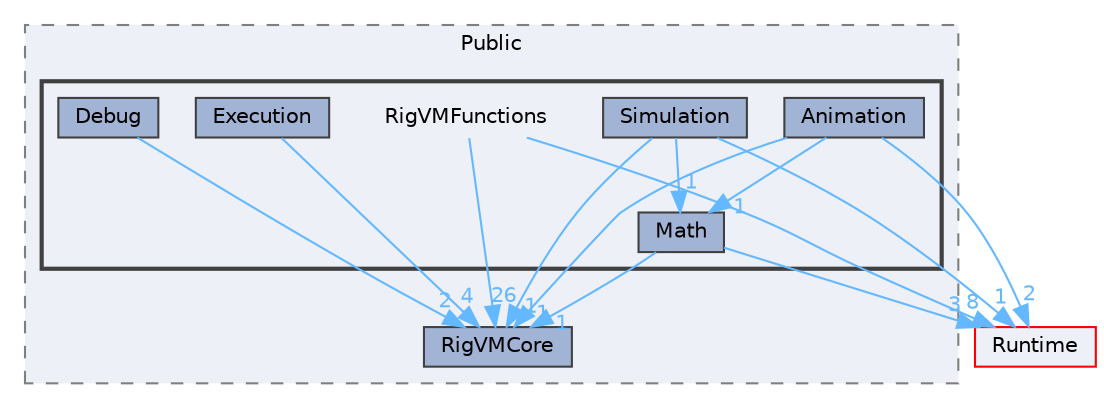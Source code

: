 digraph "RigVMFunctions"
{
 // INTERACTIVE_SVG=YES
 // LATEX_PDF_SIZE
  bgcolor="transparent";
  edge [fontname=Helvetica,fontsize=10,labelfontname=Helvetica,labelfontsize=10];
  node [fontname=Helvetica,fontsize=10,shape=box,height=0.2,width=0.4];
  compound=true
  subgraph clusterdir_f7a2f873ff7ef1987ccb9ca684c197d3 {
    graph [ bgcolor="#edf0f7", pencolor="grey50", label="Public", fontname=Helvetica,fontsize=10 style="filled,dashed", URL="dir_f7a2f873ff7ef1987ccb9ca684c197d3.html",tooltip=""]
  dir_0c92e88e414b6b43407e8a5cc0feb0c2 [label="RigVMCore", fillcolor="#a2b4d6", color="grey25", style="filled", URL="dir_0c92e88e414b6b43407e8a5cc0feb0c2.html",tooltip=""];
  subgraph clusterdir_2ea3c46b37758ecbfb4981bd7f3dbc1d {
    graph [ bgcolor="#edf0f7", pencolor="grey25", label="", fontname=Helvetica,fontsize=10 style="filled,bold", URL="dir_2ea3c46b37758ecbfb4981bd7f3dbc1d.html",tooltip=""]
    dir_2ea3c46b37758ecbfb4981bd7f3dbc1d [shape=plaintext, label="RigVMFunctions"];
  dir_073c11bebe8255ee6fa62ef790ed9d40 [label="Animation", fillcolor="#a2b4d6", color="grey25", style="filled", URL="dir_073c11bebe8255ee6fa62ef790ed9d40.html",tooltip=""];
  dir_e2be2e0ef6cfcb33c9f83754e882f2ec [label="Debug", fillcolor="#a2b4d6", color="grey25", style="filled", URL="dir_e2be2e0ef6cfcb33c9f83754e882f2ec.html",tooltip=""];
  dir_aad45b6dad57126b8eb18ee009592e67 [label="Execution", fillcolor="#a2b4d6", color="grey25", style="filled", URL="dir_aad45b6dad57126b8eb18ee009592e67.html",tooltip=""];
  dir_c690e6b3fadbe6b07cc301864367859b [label="Math", fillcolor="#a2b4d6", color="grey25", style="filled", URL="dir_c690e6b3fadbe6b07cc301864367859b.html",tooltip=""];
  dir_822f4c86ccb1f72c288685924964f15c [label="Simulation", fillcolor="#a2b4d6", color="grey25", style="filled", URL="dir_822f4c86ccb1f72c288685924964f15c.html",tooltip=""];
  }
  }
  dir_7536b172fbd480bfd146a1b1acd6856b [label="Runtime", fillcolor="#edf0f7", color="red", style="filled", URL="dir_7536b172fbd480bfd146a1b1acd6856b.html",tooltip=""];
  dir_2ea3c46b37758ecbfb4981bd7f3dbc1d->dir_0c92e88e414b6b43407e8a5cc0feb0c2 [headlabel="26", labeldistance=1.5 headhref="dir_000977_000974.html" href="dir_000977_000974.html" color="steelblue1" fontcolor="steelblue1"];
  dir_2ea3c46b37758ecbfb4981bd7f3dbc1d->dir_7536b172fbd480bfd146a1b1acd6856b [headlabel="8", labeldistance=1.5 headhref="dir_000977_000984.html" href="dir_000977_000984.html" color="steelblue1" fontcolor="steelblue1"];
  dir_073c11bebe8255ee6fa62ef790ed9d40->dir_0c92e88e414b6b43407e8a5cc0feb0c2 [headlabel="1", labeldistance=1.5 headhref="dir_000031_000974.html" href="dir_000031_000974.html" color="steelblue1" fontcolor="steelblue1"];
  dir_073c11bebe8255ee6fa62ef790ed9d40->dir_7536b172fbd480bfd146a1b1acd6856b [headlabel="2", labeldistance=1.5 headhref="dir_000031_000984.html" href="dir_000031_000984.html" color="steelblue1" fontcolor="steelblue1"];
  dir_073c11bebe8255ee6fa62ef790ed9d40->dir_c690e6b3fadbe6b07cc301864367859b [headlabel="1", labeldistance=1.5 headhref="dir_000031_000607.html" href="dir_000031_000607.html" color="steelblue1" fontcolor="steelblue1"];
  dir_e2be2e0ef6cfcb33c9f83754e882f2ec->dir_0c92e88e414b6b43407e8a5cc0feb0c2 [headlabel="2", labeldistance=1.5 headhref="dir_000298_000974.html" href="dir_000298_000974.html" color="steelblue1" fontcolor="steelblue1"];
  dir_aad45b6dad57126b8eb18ee009592e67->dir_0c92e88e414b6b43407e8a5cc0feb0c2 [headlabel="4", labeldistance=1.5 headhref="dir_000378_000974.html" href="dir_000378_000974.html" color="steelblue1" fontcolor="steelblue1"];
  dir_c690e6b3fadbe6b07cc301864367859b->dir_0c92e88e414b6b43407e8a5cc0feb0c2 [headlabel="1", labeldistance=1.5 headhref="dir_000607_000974.html" href="dir_000607_000974.html" color="steelblue1" fontcolor="steelblue1"];
  dir_c690e6b3fadbe6b07cc301864367859b->dir_7536b172fbd480bfd146a1b1acd6856b [headlabel="3", labeldistance=1.5 headhref="dir_000607_000984.html" href="dir_000607_000984.html" color="steelblue1" fontcolor="steelblue1"];
  dir_822f4c86ccb1f72c288685924964f15c->dir_0c92e88e414b6b43407e8a5cc0feb0c2 [headlabel="1", labeldistance=1.5 headhref="dir_001037_000974.html" href="dir_001037_000974.html" color="steelblue1" fontcolor="steelblue1"];
  dir_822f4c86ccb1f72c288685924964f15c->dir_7536b172fbd480bfd146a1b1acd6856b [headlabel="1", labeldistance=1.5 headhref="dir_001037_000984.html" href="dir_001037_000984.html" color="steelblue1" fontcolor="steelblue1"];
  dir_822f4c86ccb1f72c288685924964f15c->dir_c690e6b3fadbe6b07cc301864367859b [headlabel="1", labeldistance=1.5 headhref="dir_001037_000607.html" href="dir_001037_000607.html" color="steelblue1" fontcolor="steelblue1"];
}
